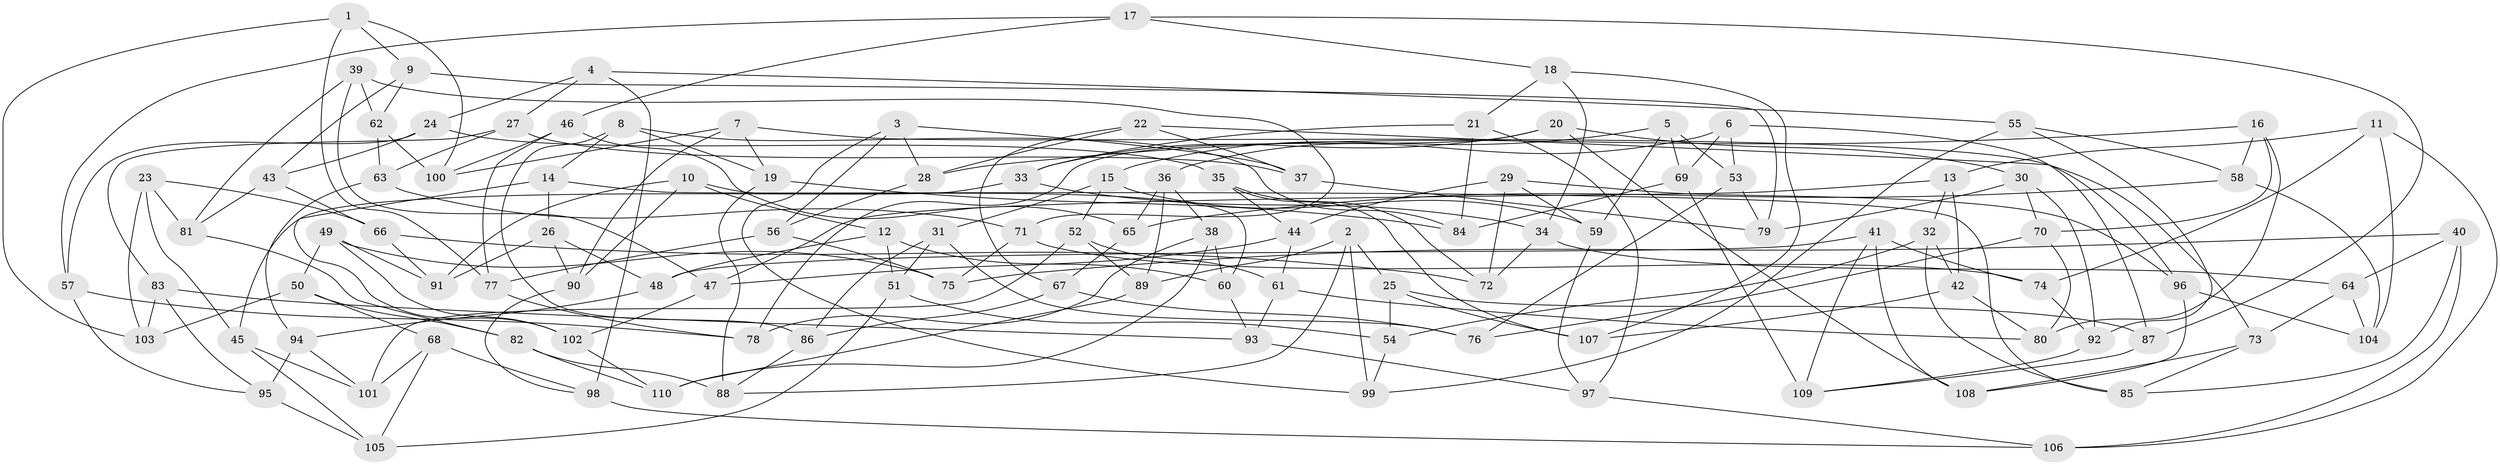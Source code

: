 // Generated by graph-tools (version 1.1) at 2025/38/03/09/25 02:38:01]
// undirected, 110 vertices, 220 edges
graph export_dot {
graph [start="1"]
  node [color=gray90,style=filled];
  1;
  2;
  3;
  4;
  5;
  6;
  7;
  8;
  9;
  10;
  11;
  12;
  13;
  14;
  15;
  16;
  17;
  18;
  19;
  20;
  21;
  22;
  23;
  24;
  25;
  26;
  27;
  28;
  29;
  30;
  31;
  32;
  33;
  34;
  35;
  36;
  37;
  38;
  39;
  40;
  41;
  42;
  43;
  44;
  45;
  46;
  47;
  48;
  49;
  50;
  51;
  52;
  53;
  54;
  55;
  56;
  57;
  58;
  59;
  60;
  61;
  62;
  63;
  64;
  65;
  66;
  67;
  68;
  69;
  70;
  71;
  72;
  73;
  74;
  75;
  76;
  77;
  78;
  79;
  80;
  81;
  82;
  83;
  84;
  85;
  86;
  87;
  88;
  89;
  90;
  91;
  92;
  93;
  94;
  95;
  96;
  97;
  98;
  99;
  100;
  101;
  102;
  103;
  104;
  105;
  106;
  107;
  108;
  109;
  110;
  1 -- 9;
  1 -- 100;
  1 -- 103;
  1 -- 77;
  2 -- 25;
  2 -- 99;
  2 -- 89;
  2 -- 88;
  3 -- 99;
  3 -- 28;
  3 -- 37;
  3 -- 56;
  4 -- 24;
  4 -- 98;
  4 -- 27;
  4 -- 55;
  5 -- 69;
  5 -- 59;
  5 -- 53;
  5 -- 15;
  6 -- 87;
  6 -- 69;
  6 -- 53;
  6 -- 36;
  7 -- 100;
  7 -- 19;
  7 -- 73;
  7 -- 90;
  8 -- 19;
  8 -- 84;
  8 -- 14;
  8 -- 86;
  9 -- 43;
  9 -- 62;
  9 -- 79;
  10 -- 90;
  10 -- 12;
  10 -- 60;
  10 -- 91;
  11 -- 74;
  11 -- 106;
  11 -- 104;
  11 -- 13;
  12 -- 51;
  12 -- 60;
  12 -- 48;
  13 -- 42;
  13 -- 32;
  13 -- 47;
  14 -- 102;
  14 -- 26;
  14 -- 85;
  15 -- 31;
  15 -- 59;
  15 -- 52;
  16 -- 80;
  16 -- 28;
  16 -- 58;
  16 -- 70;
  17 -- 46;
  17 -- 18;
  17 -- 87;
  17 -- 57;
  18 -- 34;
  18 -- 21;
  18 -- 107;
  19 -- 88;
  19 -- 84;
  20 -- 33;
  20 -- 30;
  20 -- 108;
  20 -- 78;
  21 -- 33;
  21 -- 84;
  21 -- 97;
  22 -- 37;
  22 -- 28;
  22 -- 67;
  22 -- 96;
  23 -- 45;
  23 -- 103;
  23 -- 81;
  23 -- 66;
  24 -- 43;
  24 -- 57;
  24 -- 35;
  25 -- 54;
  25 -- 87;
  25 -- 107;
  26 -- 91;
  26 -- 48;
  26 -- 90;
  27 -- 63;
  27 -- 83;
  27 -- 37;
  28 -- 56;
  29 -- 44;
  29 -- 96;
  29 -- 72;
  29 -- 59;
  30 -- 79;
  30 -- 70;
  30 -- 92;
  31 -- 76;
  31 -- 51;
  31 -- 86;
  32 -- 42;
  32 -- 85;
  32 -- 54;
  33 -- 34;
  33 -- 45;
  34 -- 64;
  34 -- 72;
  35 -- 72;
  35 -- 107;
  35 -- 44;
  36 -- 65;
  36 -- 38;
  36 -- 89;
  37 -- 79;
  38 -- 78;
  38 -- 60;
  38 -- 110;
  39 -- 81;
  39 -- 47;
  39 -- 71;
  39 -- 62;
  40 -- 106;
  40 -- 75;
  40 -- 64;
  40 -- 85;
  41 -- 74;
  41 -- 109;
  41 -- 108;
  41 -- 48;
  42 -- 107;
  42 -- 80;
  43 -- 81;
  43 -- 66;
  44 -- 47;
  44 -- 61;
  45 -- 105;
  45 -- 101;
  46 -- 77;
  46 -- 100;
  46 -- 65;
  47 -- 102;
  48 -- 94;
  49 -- 102;
  49 -- 50;
  49 -- 75;
  49 -- 91;
  50 -- 103;
  50 -- 82;
  50 -- 68;
  51 -- 105;
  51 -- 54;
  52 -- 61;
  52 -- 101;
  52 -- 89;
  53 -- 76;
  53 -- 79;
  54 -- 99;
  55 -- 99;
  55 -- 92;
  55 -- 58;
  56 -- 77;
  56 -- 75;
  57 -- 95;
  57 -- 78;
  58 -- 65;
  58 -- 104;
  59 -- 97;
  60 -- 93;
  61 -- 80;
  61 -- 93;
  62 -- 63;
  62 -- 100;
  63 -- 71;
  63 -- 94;
  64 -- 104;
  64 -- 73;
  65 -- 67;
  66 -- 91;
  66 -- 72;
  67 -- 86;
  67 -- 76;
  68 -- 101;
  68 -- 105;
  68 -- 98;
  69 -- 84;
  69 -- 109;
  70 -- 76;
  70 -- 80;
  71 -- 75;
  71 -- 74;
  73 -- 85;
  73 -- 108;
  74 -- 92;
  77 -- 78;
  81 -- 82;
  82 -- 110;
  82 -- 88;
  83 -- 103;
  83 -- 95;
  83 -- 93;
  86 -- 88;
  87 -- 109;
  89 -- 110;
  90 -- 98;
  92 -- 109;
  93 -- 97;
  94 -- 101;
  94 -- 95;
  95 -- 105;
  96 -- 108;
  96 -- 104;
  97 -- 106;
  98 -- 106;
  102 -- 110;
}
